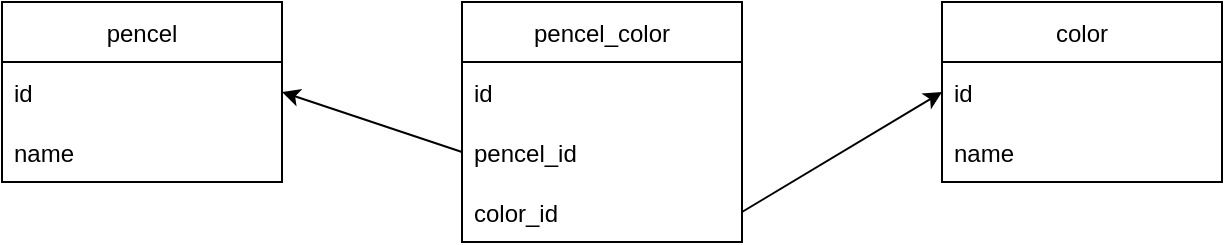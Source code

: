 <mxfile version="16.2.7" type="github">
  <diagram id="QVOrCaWKqEClVLPDSlB_" name="Page-1">
    <mxGraphModel dx="782" dy="392" grid="1" gridSize="10" guides="1" tooltips="1" connect="1" arrows="1" fold="1" page="1" pageScale="1" pageWidth="827" pageHeight="1169" math="0" shadow="0">
      <root>
        <mxCell id="0" />
        <mxCell id="1" parent="0" />
        <mxCell id="wJ8x1yo-zO4EAEy-V8vF-1" value="pencel" style="swimlane;fontStyle=0;childLayout=stackLayout;horizontal=1;startSize=30;horizontalStack=0;resizeParent=1;resizeParentMax=0;resizeLast=0;collapsible=1;marginBottom=0;" parent="1" vertex="1">
          <mxGeometry x="70" y="70" width="140" height="90" as="geometry" />
        </mxCell>
        <mxCell id="wJ8x1yo-zO4EAEy-V8vF-2" value="id" style="text;strokeColor=none;fillColor=none;align=left;verticalAlign=middle;spacingLeft=4;spacingRight=4;overflow=hidden;points=[[0,0.5],[1,0.5]];portConstraint=eastwest;rotatable=0;" parent="wJ8x1yo-zO4EAEy-V8vF-1" vertex="1">
          <mxGeometry y="30" width="140" height="30" as="geometry" />
        </mxCell>
        <mxCell id="wJ8x1yo-zO4EAEy-V8vF-3" value="name" style="text;strokeColor=none;fillColor=none;align=left;verticalAlign=middle;spacingLeft=4;spacingRight=4;overflow=hidden;points=[[0,0.5],[1,0.5]];portConstraint=eastwest;rotatable=0;" parent="wJ8x1yo-zO4EAEy-V8vF-1" vertex="1">
          <mxGeometry y="60" width="140" height="30" as="geometry" />
        </mxCell>
        <mxCell id="wJ8x1yo-zO4EAEy-V8vF-5" value="pencel_color" style="swimlane;fontStyle=0;childLayout=stackLayout;horizontal=1;startSize=30;horizontalStack=0;resizeParent=1;resizeParentMax=0;resizeLast=0;collapsible=1;marginBottom=0;" parent="1" vertex="1">
          <mxGeometry x="300" y="70" width="140" height="120" as="geometry" />
        </mxCell>
        <mxCell id="wJ8x1yo-zO4EAEy-V8vF-6" value="id    " style="text;strokeColor=none;fillColor=none;align=left;verticalAlign=middle;spacingLeft=4;spacingRight=4;overflow=hidden;points=[[0,0.5],[1,0.5]];portConstraint=eastwest;rotatable=0;" parent="wJ8x1yo-zO4EAEy-V8vF-5" vertex="1">
          <mxGeometry y="30" width="140" height="30" as="geometry" />
        </mxCell>
        <mxCell id="wJ8x1yo-zO4EAEy-V8vF-7" value="pencel_id" style="text;strokeColor=none;fillColor=none;align=left;verticalAlign=middle;spacingLeft=4;spacingRight=4;overflow=hidden;points=[[0,0.5],[1,0.5]];portConstraint=eastwest;rotatable=0;" parent="wJ8x1yo-zO4EAEy-V8vF-5" vertex="1">
          <mxGeometry y="60" width="140" height="30" as="geometry" />
        </mxCell>
        <mxCell id="wJ8x1yo-zO4EAEy-V8vF-8" value="color_id" style="text;strokeColor=none;fillColor=none;align=left;verticalAlign=middle;spacingLeft=4;spacingRight=4;overflow=hidden;points=[[0,0.5],[1,0.5]];portConstraint=eastwest;rotatable=0;" parent="wJ8x1yo-zO4EAEy-V8vF-5" vertex="1">
          <mxGeometry y="90" width="140" height="30" as="geometry" />
        </mxCell>
        <mxCell id="wJ8x1yo-zO4EAEy-V8vF-9" value="color" style="swimlane;fontStyle=0;childLayout=stackLayout;horizontal=1;startSize=30;horizontalStack=0;resizeParent=1;resizeParentMax=0;resizeLast=0;collapsible=1;marginBottom=0;" parent="1" vertex="1">
          <mxGeometry x="540" y="70" width="140" height="90" as="geometry" />
        </mxCell>
        <mxCell id="wJ8x1yo-zO4EAEy-V8vF-10" value="id" style="text;strokeColor=none;fillColor=none;align=left;verticalAlign=middle;spacingLeft=4;spacingRight=4;overflow=hidden;points=[[0,0.5],[1,0.5]];portConstraint=eastwest;rotatable=0;" parent="wJ8x1yo-zO4EAEy-V8vF-9" vertex="1">
          <mxGeometry y="30" width="140" height="30" as="geometry" />
        </mxCell>
        <mxCell id="wJ8x1yo-zO4EAEy-V8vF-11" value="name" style="text;strokeColor=none;fillColor=none;align=left;verticalAlign=middle;spacingLeft=4;spacingRight=4;overflow=hidden;points=[[0,0.5],[1,0.5]];portConstraint=eastwest;rotatable=0;" parent="wJ8x1yo-zO4EAEy-V8vF-9" vertex="1">
          <mxGeometry y="60" width="140" height="30" as="geometry" />
        </mxCell>
        <mxCell id="wJ8x1yo-zO4EAEy-V8vF-13" value="" style="endArrow=classic;html=1;rounded=0;exitX=0;exitY=0.5;exitDx=0;exitDy=0;entryX=1;entryY=0.5;entryDx=0;entryDy=0;" parent="1" source="wJ8x1yo-zO4EAEy-V8vF-7" target="wJ8x1yo-zO4EAEy-V8vF-2" edge="1">
          <mxGeometry width="50" height="50" relative="1" as="geometry">
            <mxPoint x="370" y="210" as="sourcePoint" />
            <mxPoint x="420" y="160" as="targetPoint" />
          </mxGeometry>
        </mxCell>
        <mxCell id="wJ8x1yo-zO4EAEy-V8vF-14" value="" style="endArrow=classic;html=1;rounded=0;entryX=0;entryY=0.5;entryDx=0;entryDy=0;exitX=1;exitY=0.5;exitDx=0;exitDy=0;" parent="1" source="wJ8x1yo-zO4EAEy-V8vF-8" target="wJ8x1yo-zO4EAEy-V8vF-10" edge="1">
          <mxGeometry width="50" height="50" relative="1" as="geometry">
            <mxPoint x="460" y="250" as="sourcePoint" />
            <mxPoint x="510" y="145" as="targetPoint" />
          </mxGeometry>
        </mxCell>
      </root>
    </mxGraphModel>
  </diagram>
</mxfile>
